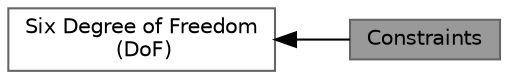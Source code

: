 digraph "Constraints"
{
 // LATEX_PDF_SIZE
  bgcolor="transparent";
  edge [fontname=Helvetica,fontsize=10,labelfontname=Helvetica,labelfontsize=10];
  node [fontname=Helvetica,fontsize=10,shape=box,height=0.2,width=0.4];
  rankdir=LR;
  Node2 [id="Node000002",label="Six Degree of Freedom\l (DoF)",height=0.2,width=0.4,color="grey40", fillcolor="white", style="filled",URL="$group__grpSixDoFRigidBody.html",tooltip=" "];
  Node1 [id="Node000001",label="Constraints",height=0.2,width=0.4,color="gray40", fillcolor="grey60", style="filled", fontcolor="black",tooltip=" "];
  Node2->Node1 [shape=plaintext, dir="back", style="solid"];
}
